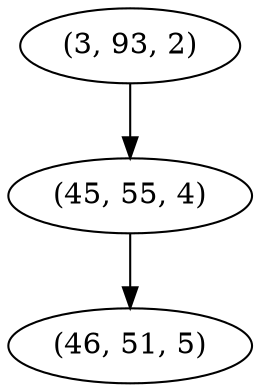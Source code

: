 digraph tree {
    "(3, 93, 2)";
    "(45, 55, 4)";
    "(46, 51, 5)";
    "(3, 93, 2)" -> "(45, 55, 4)";
    "(45, 55, 4)" -> "(46, 51, 5)";
}
